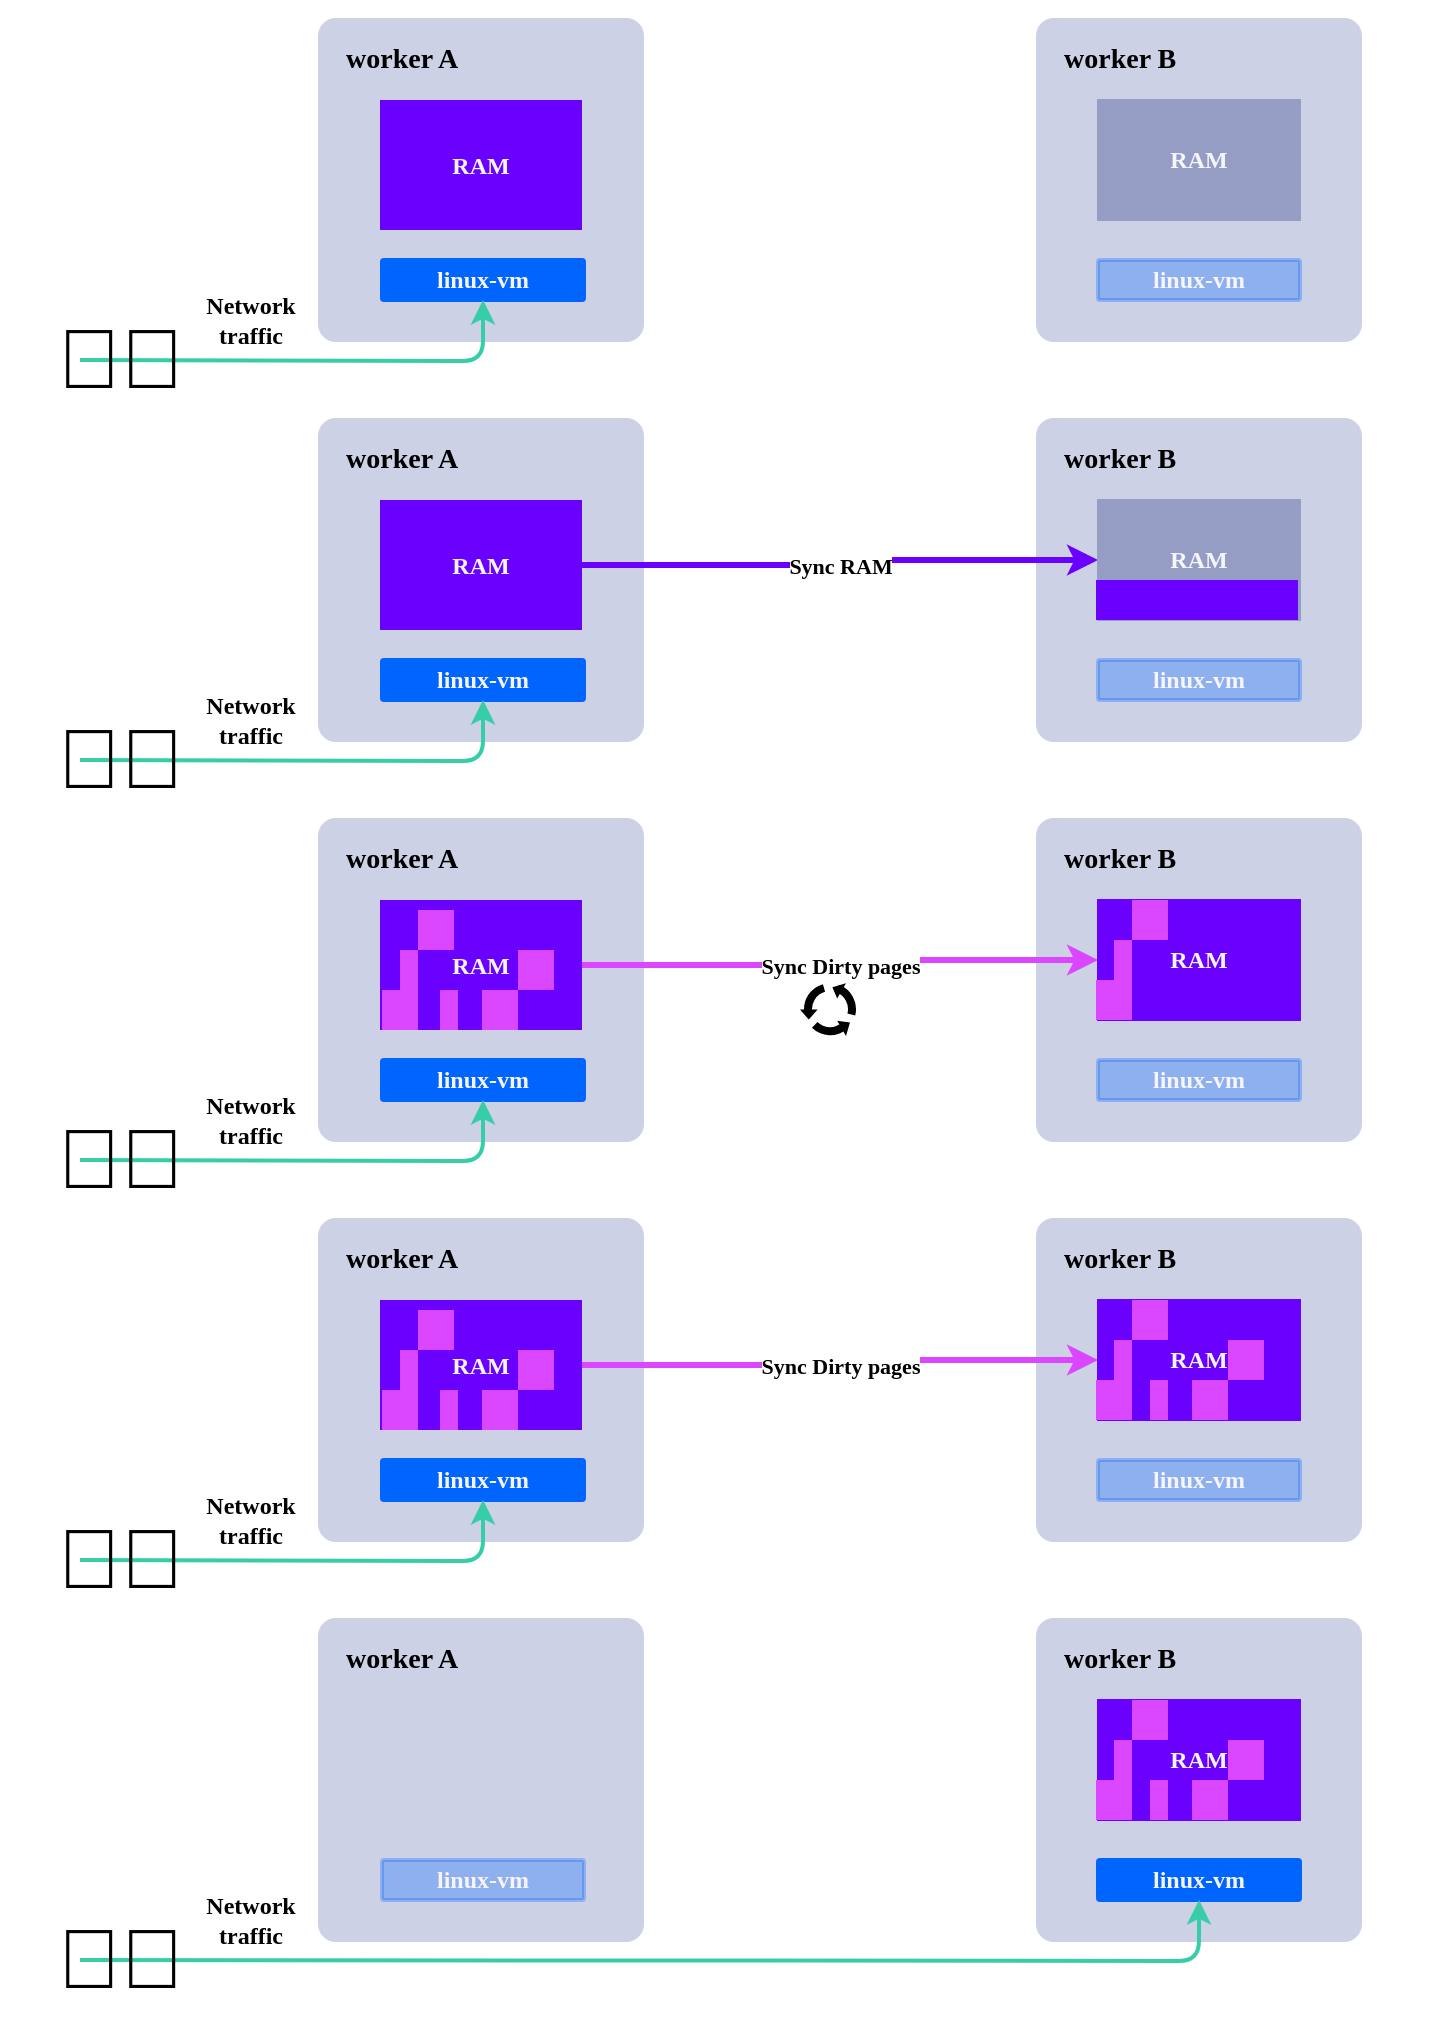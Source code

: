 <mxfile>
    <diagram id="6EXt89o7fHejoy0miyVt" name="Page-1">
        <mxGraphModel dx="894" dy="883" grid="1" gridSize="10" guides="1" tooltips="1" connect="1" arrows="1" fold="1" page="1" pageScale="1" pageWidth="850" pageHeight="1100" math="0" shadow="0">
            <root>
                <mxCell id="0"/>
                <mxCell id="1" parent="0"/>
                <mxCell id="304" value="" style="rounded=0;whiteSpace=wrap;html=1;fontFamily=JetBrains Mono;fontSource=https%3A%2F%2Ffonts.googleapis.com%2Fcss%3Ffamily%3DJetBrains%2BMono;strokeColor=none;" vertex="1" parent="1">
                    <mxGeometry x="80" y="190" width="720" height="1010" as="geometry"/>
                </mxCell>
                <mxCell id="117" value="" style="rounded=1;whiteSpace=wrap;html=1;arcSize=5;strokeWidth=2;fontFamily=JetBrains Mono;fontSource=https%3A%2F%2Ffonts.googleapis.com%2Fcss%3Ffamily%3DJetBrains%2BMono;fillColor=#cdd1e6;strokeColor=#cdd1e6;fontStyle=1" parent="1" vertex="1">
                    <mxGeometry x="240" y="400" width="161" height="160" as="geometry"/>
                </mxCell>
                <mxCell id="118" value="worker A" style="text;html=1;align=left;verticalAlign=middle;whiteSpace=wrap;rounded=0;strokeWidth=2;fontFamily=JetBrains Mono;fontSource=https%3A%2F%2Ffonts.googleapis.com%2Fcss%3Ffamily%3DJetBrains%2BMono;fontSize=14;fontStyle=1;fontColor=default;" parent="1" vertex="1">
                    <mxGeometry x="250.5" y="410" width="79.5" height="20" as="geometry"/>
                </mxCell>
                <mxCell id="120" value="" style="rounded=1;whiteSpace=wrap;html=1;arcSize=5;strokeWidth=2;fontFamily=JetBrains Mono;fontSource=https%3A%2F%2Ffonts.googleapis.com%2Fcss%3Ffamily%3DJetBrains%2BMono;fillColor=#cdd1e6;strokeColor=#cdd1e6;fontStyle=1" parent="1" vertex="1">
                    <mxGeometry x="599" y="400" width="161" height="160" as="geometry"/>
                </mxCell>
                <mxCell id="121" value="worker B" style="text;html=1;align=left;verticalAlign=middle;whiteSpace=wrap;rounded=0;strokeWidth=2;fontFamily=JetBrains Mono;fontSource=https%3A%2F%2Ffonts.googleapis.com%2Fcss%3Ffamily%3DJetBrains%2BMono;fontSize=14;fontStyle=1;fontColor=default;" parent="1" vertex="1">
                    <mxGeometry x="610" y="410" width="70" height="20" as="geometry"/>
                </mxCell>
                <mxCell id="126" style="edgeStyle=orthogonalEdgeStyle;html=1;strokeWidth=3;fillColor=#6a01ff;entryX=0;entryY=0.5;entryDx=0;entryDy=0;fontFamily=JetBrains Mono;fontSource=https%3A%2F%2Ffonts.googleapis.com%2Fcss%3Ffamily%3DJetBrains%2BMono;fontStyle=1;strokeColor=#6a01ff;" parent="1" source="139" target="140" edge="1">
                    <mxGeometry relative="1" as="geometry">
                        <mxPoint x="630" y="515" as="targetPoint"/>
                    </mxGeometry>
                </mxCell>
                <mxCell id="154" value="Sync RAM" style="edgeLabel;html=1;align=center;verticalAlign=middle;resizable=0;points=[];fontFamily=JetBrains Mono;fontColor=none;fontStyle=1" parent="126" vertex="1" connectable="0">
                    <mxGeometry x="-0.1" relative="1" as="geometry">
                        <mxPoint x="12" as="offset"/>
                    </mxGeometry>
                </mxCell>
                <mxCell id="123" value="linux-vm" style="rounded=1;whiteSpace=wrap;html=1;arcSize=5;strokeWidth=2;fontFamily=JetBrains Mono;fontSource=https%3A%2F%2Ffonts.googleapis.com%2Fcss%3Ffamily%3DJetBrains%2BMono;fillColor=#0064ff;fontColor=#f5f5fb;strokeColor=#0064ff;fontStyle=1" parent="1" vertex="1">
                    <mxGeometry x="271" y="520" width="101" height="20" as="geometry"/>
                </mxCell>
                <mxCell id="125" value="linux-vm" style="rounded=1;whiteSpace=wrap;html=1;arcSize=5;strokeWidth=2;fontFamily=JetBrains Mono;fontSource=https%3A%2F%2Ffonts.googleapis.com%2Fcss%3Ffamily%3DJetBrains%2BMono;fillColor=#0064ff;fontColor=#f5f5fb;strokeColor=#0064ff;opacity=30;fontStyle=1" parent="1" vertex="1">
                    <mxGeometry x="629" y="520" width="101" height="20" as="geometry"/>
                </mxCell>
                <mxCell id="139" value="RAM" style="rounded=0;whiteSpace=wrap;html=1;fillColor=#6a01ff;fontColor=#f5f5fb;strokeColor=none;fontFamily=JetBrains Mono;fontSource=https%3A%2F%2Ffonts.googleapis.com%2Fcss%3Ffamily%3DJetBrains%2BMono;fontStyle=1" parent="1" vertex="1">
                    <mxGeometry x="270" y="440" width="101" height="65" as="geometry"/>
                </mxCell>
                <mxCell id="140" value="RAM" style="rounded=0;whiteSpace=wrap;html=1;fillColor=#969dc4;fontColor=#f5f5fb;fontFamily=JetBrains Mono;fontSource=https%3A%2F%2Ffonts.googleapis.com%2Fcss%3Ffamily%3DJetBrains%2BMono;fontStyle=1;strokeColor=#969dc4;" parent="1" vertex="1">
                    <mxGeometry x="629" y="440" width="101" height="60" as="geometry"/>
                </mxCell>
                <mxCell id="173" value="" style="rounded=0;whiteSpace=wrap;html=1;fillColor=#6a01ff;fontColor=#f5f5fb;strokeColor=none;fontFamily=JetBrains Mono;fontSource=https%3A%2F%2Ffonts.googleapis.com%2Fcss%3Ffamily%3DJetBrains%2BMono;fontStyle=1" vertex="1" parent="1">
                    <mxGeometry x="628" y="480" width="101" height="20" as="geometry"/>
                </mxCell>
                <mxCell id="177" style="edgeStyle=orthogonalEdgeStyle;html=1;entryX=0.5;entryY=1;entryDx=0;entryDy=0;strokeWidth=2;fillColor=#38cda9;strokeColor=#38cda9;" edge="1" parent="1" target="123">
                    <mxGeometry relative="1" as="geometry">
                        <mxPoint x="120" y="570" as="sourcePoint"/>
                    </mxGeometry>
                </mxCell>
                <mxCell id="179" value="Network &lt;br&gt;traffic" style="text;html=1;align=center;verticalAlign=middle;resizable=0;points=[];autosize=1;strokeColor=none;fillColor=none;fontFamily=JetBrains Mono;fontSource=https%3A%2F%2Ffonts.googleapis.com%2Fcss%3Ffamily%3DJetBrains%2BMono;fontStyle=1" vertex="1" parent="1">
                    <mxGeometry x="170" y="530" width="70" height="40" as="geometry"/>
                </mxCell>
                <mxCell id="182" value="&lt;font style=&quot;font-size: 42px;&quot;&gt;🧑‍💻&lt;/font&gt;" style="text;html=1;align=center;verticalAlign=middle;resizable=0;points=[];autosize=1;strokeColor=none;fillColor=none;fontStyle=1" vertex="1" parent="1">
                    <mxGeometry x="100" y="540" width="80" height="60" as="geometry"/>
                </mxCell>
                <mxCell id="183" value="" style="rounded=1;whiteSpace=wrap;html=1;arcSize=5;strokeWidth=2;fontFamily=JetBrains Mono;fontSource=https%3A%2F%2Ffonts.googleapis.com%2Fcss%3Ffamily%3DJetBrains%2BMono;fillColor=#cdd1e6;strokeColor=#cdd1e6;fontStyle=1" vertex="1" parent="1">
                    <mxGeometry x="240" y="600" width="161" height="160" as="geometry"/>
                </mxCell>
                <mxCell id="184" value="worker A" style="text;html=1;align=left;verticalAlign=middle;whiteSpace=wrap;rounded=0;strokeWidth=2;fontFamily=JetBrains Mono;fontSource=https%3A%2F%2Ffonts.googleapis.com%2Fcss%3Ffamily%3DJetBrains%2BMono;fontSize=14;fontStyle=1;fontColor=default;" vertex="1" parent="1">
                    <mxGeometry x="250.5" y="610" width="79.5" height="20" as="geometry"/>
                </mxCell>
                <mxCell id="185" value="" style="rounded=1;whiteSpace=wrap;html=1;arcSize=5;strokeWidth=2;fontFamily=JetBrains Mono;fontSource=https%3A%2F%2Ffonts.googleapis.com%2Fcss%3Ffamily%3DJetBrains%2BMono;fillColor=#cdd1e6;strokeColor=#cdd1e6;fontStyle=1" vertex="1" parent="1">
                    <mxGeometry x="599" y="600" width="161" height="160" as="geometry"/>
                </mxCell>
                <mxCell id="186" value="worker B" style="text;html=1;align=left;verticalAlign=middle;whiteSpace=wrap;rounded=0;strokeWidth=2;fontFamily=JetBrains Mono;fontSource=https%3A%2F%2Ffonts.googleapis.com%2Fcss%3Ffamily%3DJetBrains%2BMono;fontSize=14;fontStyle=1;fontColor=default;" vertex="1" parent="1">
                    <mxGeometry x="610" y="610" width="70" height="20" as="geometry"/>
                </mxCell>
                <mxCell id="187" style="edgeStyle=orthogonalEdgeStyle;html=1;strokeWidth=3;fillColor=#da47ff;entryX=0;entryY=0.5;entryDx=0;entryDy=0;fontFamily=JetBrains Mono;fontSource=https%3A%2F%2Ffonts.googleapis.com%2Fcss%3Ffamily%3DJetBrains%2BMono;fontStyle=1;strokeColor=#da47ff;" edge="1" parent="1" source="191" target="192">
                    <mxGeometry relative="1" as="geometry">
                        <mxPoint x="630" y="715" as="targetPoint"/>
                    </mxGeometry>
                </mxCell>
                <mxCell id="188" value="Sync Dirty pages" style="edgeLabel;html=1;align=center;verticalAlign=middle;resizable=0;points=[];fontFamily=JetBrains Mono;fontColor=none;fontStyle=1" vertex="1" connectable="0" parent="187">
                    <mxGeometry x="-0.1" relative="1" as="geometry">
                        <mxPoint x="12" as="offset"/>
                    </mxGeometry>
                </mxCell>
                <mxCell id="189" value="linux-vm" style="rounded=1;whiteSpace=wrap;html=1;arcSize=5;strokeWidth=2;fontFamily=JetBrains Mono;fontSource=https%3A%2F%2Ffonts.googleapis.com%2Fcss%3Ffamily%3DJetBrains%2BMono;fillColor=#0064ff;fontColor=#f5f5fb;strokeColor=#0064ff;fontStyle=1" vertex="1" parent="1">
                    <mxGeometry x="271" y="720" width="101" height="20" as="geometry"/>
                </mxCell>
                <mxCell id="190" value="linux-vm" style="rounded=1;whiteSpace=wrap;html=1;arcSize=5;strokeWidth=2;fontFamily=JetBrains Mono;fontSource=https%3A%2F%2Ffonts.googleapis.com%2Fcss%3Ffamily%3DJetBrains%2BMono;fillColor=#0064ff;fontColor=#f5f5fb;strokeColor=#0064ff;opacity=30;fontStyle=1" vertex="1" parent="1">
                    <mxGeometry x="629" y="720" width="101" height="20" as="geometry"/>
                </mxCell>
                <mxCell id="191" value="RAM" style="rounded=0;whiteSpace=wrap;html=1;fillColor=#6a01ff;fontColor=#f5f5fb;strokeColor=none;fontFamily=JetBrains Mono;fontSource=https%3A%2F%2Ffonts.googleapis.com%2Fcss%3Ffamily%3DJetBrains%2BMono;fontStyle=1" vertex="1" parent="1">
                    <mxGeometry x="270" y="640" width="101" height="65" as="geometry"/>
                </mxCell>
                <mxCell id="192" value="RAM" style="rounded=0;whiteSpace=wrap;html=1;fillColor=#6a01ff;fontColor=#f5f5fb;fontFamily=JetBrains Mono;fontSource=https%3A%2F%2Ffonts.googleapis.com%2Fcss%3Ffamily%3DJetBrains%2BMono;fontStyle=1;strokeColor=#6a01ff;" vertex="1" parent="1">
                    <mxGeometry x="629" y="640" width="101" height="60" as="geometry"/>
                </mxCell>
                <mxCell id="194" style="edgeStyle=orthogonalEdgeStyle;html=1;entryX=0.5;entryY=1;entryDx=0;entryDy=0;strokeWidth=2;fillColor=#38cda9;strokeColor=#38cda9;" edge="1" parent="1" target="189">
                    <mxGeometry relative="1" as="geometry">
                        <mxPoint x="120" y="770" as="sourcePoint"/>
                    </mxGeometry>
                </mxCell>
                <mxCell id="195" value="Network &lt;br&gt;traffic" style="text;html=1;align=center;verticalAlign=middle;resizable=0;points=[];autosize=1;strokeColor=none;fillColor=none;fontFamily=JetBrains Mono;fontSource=https%3A%2F%2Ffonts.googleapis.com%2Fcss%3Ffamily%3DJetBrains%2BMono;fontStyle=1" vertex="1" parent="1">
                    <mxGeometry x="170" y="730" width="70" height="40" as="geometry"/>
                </mxCell>
                <mxCell id="196" value="&lt;font style=&quot;font-size: 42px;&quot;&gt;🧑‍💻&lt;/font&gt;" style="text;html=1;align=center;verticalAlign=middle;resizable=0;points=[];autosize=1;strokeColor=none;fillColor=none;fontStyle=1" vertex="1" parent="1">
                    <mxGeometry x="100" y="740" width="80" height="60" as="geometry"/>
                </mxCell>
                <mxCell id="205" value="" style="rounded=0;whiteSpace=wrap;html=1;fillColor=#da47ff;fontColor=#f5f5fb;strokeColor=none;fontFamily=JetBrains Mono;fontSource=https%3A%2F%2Ffonts.googleapis.com%2Fcss%3Ffamily%3DJetBrains%2BMono;fontStyle=1" vertex="1" parent="1">
                    <mxGeometry x="271" y="685" width="9" height="20" as="geometry"/>
                </mxCell>
                <mxCell id="206" value="" style="rounded=0;whiteSpace=wrap;html=1;fillColor=#da47ff;fontColor=#f5f5fb;strokeColor=none;fontFamily=JetBrains Mono;fontSource=https%3A%2F%2Ffonts.googleapis.com%2Fcss%3Ffamily%3DJetBrains%2BMono;fontStyle=1" vertex="1" parent="1">
                    <mxGeometry x="280" y="685" width="9" height="20" as="geometry"/>
                </mxCell>
                <mxCell id="207" value="" style="rounded=0;whiteSpace=wrap;html=1;fillColor=#da47ff;fontColor=#f5f5fb;strokeColor=none;fontFamily=JetBrains Mono;fontSource=https%3A%2F%2Ffonts.googleapis.com%2Fcss%3Ffamily%3DJetBrains%2BMono;fontStyle=1" vertex="1" parent="1">
                    <mxGeometry x="300" y="685" width="9" height="20" as="geometry"/>
                </mxCell>
                <mxCell id="208" value="" style="rounded=0;whiteSpace=wrap;html=1;fillColor=#da47ff;fontColor=#f5f5fb;strokeColor=none;fontFamily=JetBrains Mono;fontSource=https%3A%2F%2Ffonts.googleapis.com%2Fcss%3Ffamily%3DJetBrains%2BMono;fontStyle=1" vertex="1" parent="1">
                    <mxGeometry x="321" y="685" width="9" height="20" as="geometry"/>
                </mxCell>
                <mxCell id="209" value="" style="rounded=0;whiteSpace=wrap;html=1;fillColor=#da47ff;fontColor=#f5f5fb;strokeColor=none;fontFamily=JetBrains Mono;fontSource=https%3A%2F%2Ffonts.googleapis.com%2Fcss%3Ffamily%3DJetBrains%2BMono;fontStyle=1" vertex="1" parent="1">
                    <mxGeometry x="330" y="685" width="9" height="20" as="geometry"/>
                </mxCell>
                <mxCell id="210" value="" style="rounded=0;whiteSpace=wrap;html=1;fillColor=#da47ff;fontColor=#f5f5fb;strokeColor=none;fontFamily=JetBrains Mono;fontSource=https%3A%2F%2Ffonts.googleapis.com%2Fcss%3Ffamily%3DJetBrains%2BMono;fontStyle=1" vertex="1" parent="1">
                    <mxGeometry x="339" y="665" width="9" height="20" as="geometry"/>
                </mxCell>
                <mxCell id="211" value="" style="rounded=0;whiteSpace=wrap;html=1;fillColor=#da47ff;fontColor=#f5f5fb;strokeColor=none;fontFamily=JetBrains Mono;fontSource=https%3A%2F%2Ffonts.googleapis.com%2Fcss%3Ffamily%3DJetBrains%2BMono;fontStyle=1" vertex="1" parent="1">
                    <mxGeometry x="348" y="665" width="9" height="20" as="geometry"/>
                </mxCell>
                <mxCell id="212" value="" style="rounded=0;whiteSpace=wrap;html=1;fillColor=#da47ff;fontColor=#f5f5fb;strokeColor=none;fontFamily=JetBrains Mono;fontSource=https%3A%2F%2Ffonts.googleapis.com%2Fcss%3Ffamily%3DJetBrains%2BMono;fontStyle=1" vertex="1" parent="1">
                    <mxGeometry x="280" y="665" width="9" height="20" as="geometry"/>
                </mxCell>
                <mxCell id="213" value="" style="rounded=0;whiteSpace=wrap;html=1;fillColor=#da47ff;fontColor=#f5f5fb;strokeColor=none;fontFamily=JetBrains Mono;fontSource=https%3A%2F%2Ffonts.googleapis.com%2Fcss%3Ffamily%3DJetBrains%2BMono;fontStyle=1" vertex="1" parent="1">
                    <mxGeometry x="289" y="645" width="9" height="20" as="geometry"/>
                </mxCell>
                <mxCell id="214" value="" style="rounded=0;whiteSpace=wrap;html=1;fillColor=#da47ff;fontColor=#f5f5fb;strokeColor=none;fontFamily=JetBrains Mono;fontSource=https%3A%2F%2Ffonts.googleapis.com%2Fcss%3Ffamily%3DJetBrains%2BMono;fontStyle=1" vertex="1" parent="1">
                    <mxGeometry x="298" y="645" width="9" height="20" as="geometry"/>
                </mxCell>
                <mxCell id="215" value="" style="rounded=0;whiteSpace=wrap;html=1;fillColor=#da47ff;fontColor=#f5f5fb;strokeColor=none;fontFamily=JetBrains Mono;fontSource=https%3A%2F%2Ffonts.googleapis.com%2Fcss%3Ffamily%3DJetBrains%2BMono;fontStyle=1" vertex="1" parent="1">
                    <mxGeometry x="628" y="680" width="9" height="20" as="geometry"/>
                </mxCell>
                <mxCell id="216" value="" style="rounded=0;whiteSpace=wrap;html=1;fillColor=#da47ff;fontColor=#f5f5fb;strokeColor=none;fontFamily=JetBrains Mono;fontSource=https%3A%2F%2Ffonts.googleapis.com%2Fcss%3Ffamily%3DJetBrains%2BMono;fontStyle=1" vertex="1" parent="1">
                    <mxGeometry x="637" y="680" width="9" height="20" as="geometry"/>
                </mxCell>
                <mxCell id="217" value="" style="rounded=0;whiteSpace=wrap;html=1;fillColor=#da47ff;fontColor=#f5f5fb;strokeColor=none;fontFamily=JetBrains Mono;fontSource=https%3A%2F%2Ffonts.googleapis.com%2Fcss%3Ffamily%3DJetBrains%2BMono;fontStyle=1" vertex="1" parent="1">
                    <mxGeometry x="637" y="660" width="9" height="20" as="geometry"/>
                </mxCell>
                <mxCell id="218" value="" style="rounded=0;whiteSpace=wrap;html=1;fillColor=#da47ff;fontColor=#f5f5fb;strokeColor=none;fontFamily=JetBrains Mono;fontSource=https%3A%2F%2Ffonts.googleapis.com%2Fcss%3Ffamily%3DJetBrains%2BMono;fontStyle=1" vertex="1" parent="1">
                    <mxGeometry x="646" y="640" width="9" height="20" as="geometry"/>
                </mxCell>
                <mxCell id="219" value="" style="rounded=0;whiteSpace=wrap;html=1;fillColor=#da47ff;fontColor=#f5f5fb;strokeColor=none;fontFamily=JetBrains Mono;fontSource=https%3A%2F%2Ffonts.googleapis.com%2Fcss%3Ffamily%3DJetBrains%2BMono;fontStyle=1" vertex="1" parent="1">
                    <mxGeometry x="655" y="640" width="9" height="20" as="geometry"/>
                </mxCell>
                <mxCell id="220" value="" style="shape=image;verticalLabelPosition=bottom;labelBackgroundColor=default;verticalAlign=top;aspect=fixed;imageAspect=0;image=data:image/svg+xml,PHN2ZyB4bWxucz0iaHR0cDovL3d3dy53My5vcmcvMjAwMC9zdmciIGhlaWdodD0iMTUiIHdpZHRoPSIxNSIgdmlld0JveD0iMCAwIDE1IDE1Ij4KPHBhdGggZD0ibTYsMmE1LjUsNS41IDAgMSwwIDMsMCIgc3Ryb2tlLWRhc2hhcnJheT0iOCwzLjUiIHN0cm9rZS13aWR0aD0iMiIgc3Ryb2tlPSIjMDAwIiBmaWxsPSJub25lIi8+CjxwYXRoIGQ9Im0wLDcuNGg0LjRsLTIuMiwyLjVNOS4zLDQuNmwyLjItMy44LTMuNCwxTTkuMywxMC4ybDIuMiwzLjggMS0zLjQiLz4KPC9zdmc+;fontFamily=JetBrains Mono;fontSource=https%3A%2F%2Ffonts.googleapis.com%2Fcss%3Ffamily%3DJetBrains%2BMono;" vertex="1" parent="1">
                    <mxGeometry x="480" y="680" width="30" height="30" as="geometry"/>
                </mxCell>
                <mxCell id="221" value="" style="rounded=1;whiteSpace=wrap;html=1;arcSize=5;strokeWidth=2;fontFamily=JetBrains Mono;fontSource=https%3A%2F%2Ffonts.googleapis.com%2Fcss%3Ffamily%3DJetBrains%2BMono;fillColor=#cdd1e6;strokeColor=#cdd1e6;fontStyle=1" vertex="1" parent="1">
                    <mxGeometry x="240" y="200" width="161" height="160" as="geometry"/>
                </mxCell>
                <mxCell id="222" value="worker A" style="text;html=1;align=left;verticalAlign=middle;whiteSpace=wrap;rounded=0;strokeWidth=2;fontFamily=JetBrains Mono;fontSource=https%3A%2F%2Ffonts.googleapis.com%2Fcss%3Ffamily%3DJetBrains%2BMono;fontSize=14;fontStyle=1;fontColor=default;" vertex="1" parent="1">
                    <mxGeometry x="250.5" y="210" width="79.5" height="20" as="geometry"/>
                </mxCell>
                <mxCell id="223" value="" style="rounded=1;whiteSpace=wrap;html=1;arcSize=5;strokeWidth=2;fontFamily=JetBrains Mono;fontSource=https%3A%2F%2Ffonts.googleapis.com%2Fcss%3Ffamily%3DJetBrains%2BMono;fillColor=#cdd1e6;strokeColor=#cdd1e6;fontStyle=1" vertex="1" parent="1">
                    <mxGeometry x="599" y="200" width="161" height="160" as="geometry"/>
                </mxCell>
                <mxCell id="224" value="worker B" style="text;html=1;align=left;verticalAlign=middle;whiteSpace=wrap;rounded=0;strokeWidth=2;fontFamily=JetBrains Mono;fontSource=https%3A%2F%2Ffonts.googleapis.com%2Fcss%3Ffamily%3DJetBrains%2BMono;fontSize=14;fontStyle=1;fontColor=default;" vertex="1" parent="1">
                    <mxGeometry x="610" y="210" width="70" height="20" as="geometry"/>
                </mxCell>
                <mxCell id="227" value="linux-vm" style="rounded=1;whiteSpace=wrap;html=1;arcSize=5;strokeWidth=2;fontFamily=JetBrains Mono;fontSource=https%3A%2F%2Ffonts.googleapis.com%2Fcss%3Ffamily%3DJetBrains%2BMono;fillColor=#0064ff;fontColor=#f5f5fb;strokeColor=#0064ff;fontStyle=1" vertex="1" parent="1">
                    <mxGeometry x="271" y="320" width="101" height="20" as="geometry"/>
                </mxCell>
                <mxCell id="228" value="linux-vm" style="rounded=1;whiteSpace=wrap;html=1;arcSize=5;strokeWidth=2;fontFamily=JetBrains Mono;fontSource=https%3A%2F%2Ffonts.googleapis.com%2Fcss%3Ffamily%3DJetBrains%2BMono;fillColor=#0064ff;fontColor=#f5f5fb;strokeColor=#0064ff;opacity=30;fontStyle=1" vertex="1" parent="1">
                    <mxGeometry x="629" y="320" width="101" height="20" as="geometry"/>
                </mxCell>
                <mxCell id="229" value="RAM" style="rounded=0;whiteSpace=wrap;html=1;fillColor=#6a01ff;fontColor=#f5f5fb;strokeColor=none;fontFamily=JetBrains Mono;fontSource=https%3A%2F%2Ffonts.googleapis.com%2Fcss%3Ffamily%3DJetBrains%2BMono;fontStyle=1" vertex="1" parent="1">
                    <mxGeometry x="270" y="240" width="101" height="65" as="geometry"/>
                </mxCell>
                <mxCell id="230" value="RAM" style="rounded=0;whiteSpace=wrap;html=1;fillColor=#969dc4;fontColor=#f5f5fb;fontFamily=JetBrains Mono;fontSource=https%3A%2F%2Ffonts.googleapis.com%2Fcss%3Ffamily%3DJetBrains%2BMono;fontStyle=1;strokeColor=#969dc4;" vertex="1" parent="1">
                    <mxGeometry x="629" y="240" width="101" height="60" as="geometry"/>
                </mxCell>
                <mxCell id="232" style="edgeStyle=orthogonalEdgeStyle;html=1;entryX=0.5;entryY=1;entryDx=0;entryDy=0;strokeWidth=2;fillColor=#38cda9;strokeColor=#38cda9;" edge="1" parent="1" target="227">
                    <mxGeometry relative="1" as="geometry">
                        <mxPoint x="120" y="370" as="sourcePoint"/>
                    </mxGeometry>
                </mxCell>
                <mxCell id="233" value="Network &lt;br&gt;traffic" style="text;html=1;align=center;verticalAlign=middle;resizable=0;points=[];autosize=1;strokeColor=none;fillColor=none;fontFamily=JetBrains Mono;fontSource=https%3A%2F%2Ffonts.googleapis.com%2Fcss%3Ffamily%3DJetBrains%2BMono;fontStyle=1" vertex="1" parent="1">
                    <mxGeometry x="170" y="330" width="70" height="40" as="geometry"/>
                </mxCell>
                <mxCell id="234" value="&lt;font style=&quot;font-size: 42px;&quot;&gt;🧑‍💻&lt;/font&gt;" style="text;html=1;align=center;verticalAlign=middle;resizable=0;points=[];autosize=1;strokeColor=none;fillColor=none;fontStyle=1" vertex="1" parent="1">
                    <mxGeometry x="100" y="340" width="80" height="60" as="geometry"/>
                </mxCell>
                <mxCell id="235" value="" style="rounded=1;whiteSpace=wrap;html=1;arcSize=5;strokeWidth=2;fontFamily=JetBrains Mono;fontSource=https%3A%2F%2Ffonts.googleapis.com%2Fcss%3Ffamily%3DJetBrains%2BMono;fillColor=#cdd1e6;strokeColor=#cdd1e6;fontStyle=1" vertex="1" parent="1">
                    <mxGeometry x="240" y="800" width="161" height="160" as="geometry"/>
                </mxCell>
                <mxCell id="236" value="worker A" style="text;html=1;align=left;verticalAlign=middle;whiteSpace=wrap;rounded=0;strokeWidth=2;fontFamily=JetBrains Mono;fontSource=https%3A%2F%2Ffonts.googleapis.com%2Fcss%3Ffamily%3DJetBrains%2BMono;fontSize=14;fontStyle=1;fontColor=default;" vertex="1" parent="1">
                    <mxGeometry x="250.5" y="810" width="79.5" height="20" as="geometry"/>
                </mxCell>
                <mxCell id="237" value="" style="rounded=1;whiteSpace=wrap;html=1;arcSize=5;strokeWidth=2;fontFamily=JetBrains Mono;fontSource=https%3A%2F%2Ffonts.googleapis.com%2Fcss%3Ffamily%3DJetBrains%2BMono;fillColor=#cdd1e6;strokeColor=#cdd1e6;fontStyle=1" vertex="1" parent="1">
                    <mxGeometry x="599" y="800" width="161" height="160" as="geometry"/>
                </mxCell>
                <mxCell id="238" value="worker B" style="text;html=1;align=left;verticalAlign=middle;whiteSpace=wrap;rounded=0;strokeWidth=2;fontFamily=JetBrains Mono;fontSource=https%3A%2F%2Ffonts.googleapis.com%2Fcss%3Ffamily%3DJetBrains%2BMono;fontSize=14;fontStyle=1;fontColor=default;" vertex="1" parent="1">
                    <mxGeometry x="610" y="810" width="70" height="20" as="geometry"/>
                </mxCell>
                <mxCell id="239" style="edgeStyle=orthogonalEdgeStyle;html=1;strokeWidth=3;fillColor=#da47ff;entryX=0;entryY=0.5;entryDx=0;entryDy=0;fontFamily=JetBrains Mono;fontSource=https%3A%2F%2Ffonts.googleapis.com%2Fcss%3Ffamily%3DJetBrains%2BMono;fontStyle=1;strokeColor=#da47ff;" edge="1" parent="1" source="243" target="244">
                    <mxGeometry relative="1" as="geometry">
                        <mxPoint x="630" y="915" as="targetPoint"/>
                    </mxGeometry>
                </mxCell>
                <mxCell id="240" value="Sync Dirty pages" style="edgeLabel;html=1;align=center;verticalAlign=middle;resizable=0;points=[];fontFamily=JetBrains Mono;fontColor=none;fontStyle=1" vertex="1" connectable="0" parent="239">
                    <mxGeometry x="-0.1" relative="1" as="geometry">
                        <mxPoint x="12" as="offset"/>
                    </mxGeometry>
                </mxCell>
                <mxCell id="241" value="linux-vm" style="rounded=1;whiteSpace=wrap;html=1;arcSize=5;strokeWidth=2;fontFamily=JetBrains Mono;fontSource=https%3A%2F%2Ffonts.googleapis.com%2Fcss%3Ffamily%3DJetBrains%2BMono;fillColor=#0064ff;fontColor=#f5f5fb;strokeColor=#0064ff;fontStyle=1" vertex="1" parent="1">
                    <mxGeometry x="271" y="920" width="101" height="20" as="geometry"/>
                </mxCell>
                <mxCell id="242" value="linux-vm" style="rounded=1;whiteSpace=wrap;html=1;arcSize=5;strokeWidth=2;fontFamily=JetBrains Mono;fontSource=https%3A%2F%2Ffonts.googleapis.com%2Fcss%3Ffamily%3DJetBrains%2BMono;fillColor=#0064ff;fontColor=#f5f5fb;strokeColor=#0064ff;opacity=30;fontStyle=1" vertex="1" parent="1">
                    <mxGeometry x="629" y="920" width="101" height="20" as="geometry"/>
                </mxCell>
                <mxCell id="243" value="RAM" style="rounded=0;whiteSpace=wrap;html=1;fillColor=#6a01ff;fontColor=#f5f5fb;strokeColor=none;fontFamily=JetBrains Mono;fontSource=https%3A%2F%2Ffonts.googleapis.com%2Fcss%3Ffamily%3DJetBrains%2BMono;fontStyle=1" vertex="1" parent="1">
                    <mxGeometry x="270" y="840" width="101" height="65" as="geometry"/>
                </mxCell>
                <mxCell id="244" value="RAM" style="rounded=0;whiteSpace=wrap;html=1;fillColor=#6a01ff;fontColor=#f5f5fb;fontFamily=JetBrains Mono;fontSource=https%3A%2F%2Ffonts.googleapis.com%2Fcss%3Ffamily%3DJetBrains%2BMono;fontStyle=1;strokeColor=#6a01ff;" vertex="1" parent="1">
                    <mxGeometry x="629" y="840" width="101" height="60" as="geometry"/>
                </mxCell>
                <mxCell id="245" style="edgeStyle=orthogonalEdgeStyle;html=1;entryX=0.5;entryY=1;entryDx=0;entryDy=0;strokeWidth=2;fillColor=#38cda9;strokeColor=#38cda9;" edge="1" parent="1" target="241">
                    <mxGeometry relative="1" as="geometry">
                        <mxPoint x="120" y="970" as="sourcePoint"/>
                    </mxGeometry>
                </mxCell>
                <mxCell id="246" value="Network &lt;br&gt;traffic" style="text;html=1;align=center;verticalAlign=middle;resizable=0;points=[];autosize=1;strokeColor=none;fillColor=none;fontFamily=JetBrains Mono;fontSource=https%3A%2F%2Ffonts.googleapis.com%2Fcss%3Ffamily%3DJetBrains%2BMono;fontStyle=1" vertex="1" parent="1">
                    <mxGeometry x="170" y="930" width="70" height="40" as="geometry"/>
                </mxCell>
                <mxCell id="247" value="&lt;font style=&quot;font-size: 42px;&quot;&gt;🧑‍💻&lt;/font&gt;" style="text;html=1;align=center;verticalAlign=middle;resizable=0;points=[];autosize=1;strokeColor=none;fillColor=none;fontStyle=1" vertex="1" parent="1">
                    <mxGeometry x="100" y="940" width="80" height="60" as="geometry"/>
                </mxCell>
                <mxCell id="248" value="" style="rounded=0;whiteSpace=wrap;html=1;fillColor=#da47ff;fontColor=#f5f5fb;strokeColor=none;fontFamily=JetBrains Mono;fontSource=https%3A%2F%2Ffonts.googleapis.com%2Fcss%3Ffamily%3DJetBrains%2BMono;fontStyle=1" vertex="1" parent="1">
                    <mxGeometry x="271" y="885" width="9" height="20" as="geometry"/>
                </mxCell>
                <mxCell id="249" value="" style="rounded=0;whiteSpace=wrap;html=1;fillColor=#da47ff;fontColor=#f5f5fb;strokeColor=none;fontFamily=JetBrains Mono;fontSource=https%3A%2F%2Ffonts.googleapis.com%2Fcss%3Ffamily%3DJetBrains%2BMono;fontStyle=1" vertex="1" parent="1">
                    <mxGeometry x="280" y="885" width="9" height="20" as="geometry"/>
                </mxCell>
                <mxCell id="250" value="" style="rounded=0;whiteSpace=wrap;html=1;fillColor=#da47ff;fontColor=#f5f5fb;strokeColor=none;fontFamily=JetBrains Mono;fontSource=https%3A%2F%2Ffonts.googleapis.com%2Fcss%3Ffamily%3DJetBrains%2BMono;fontStyle=1" vertex="1" parent="1">
                    <mxGeometry x="300" y="885" width="9" height="20" as="geometry"/>
                </mxCell>
                <mxCell id="251" value="" style="rounded=0;whiteSpace=wrap;html=1;fillColor=#da47ff;fontColor=#f5f5fb;strokeColor=none;fontFamily=JetBrains Mono;fontSource=https%3A%2F%2Ffonts.googleapis.com%2Fcss%3Ffamily%3DJetBrains%2BMono;fontStyle=1" vertex="1" parent="1">
                    <mxGeometry x="321" y="885" width="9" height="20" as="geometry"/>
                </mxCell>
                <mxCell id="252" value="" style="rounded=0;whiteSpace=wrap;html=1;fillColor=#da47ff;fontColor=#f5f5fb;strokeColor=none;fontFamily=JetBrains Mono;fontSource=https%3A%2F%2Ffonts.googleapis.com%2Fcss%3Ffamily%3DJetBrains%2BMono;fontStyle=1" vertex="1" parent="1">
                    <mxGeometry x="330" y="885" width="9" height="20" as="geometry"/>
                </mxCell>
                <mxCell id="253" value="" style="rounded=0;whiteSpace=wrap;html=1;fillColor=#da47ff;fontColor=#f5f5fb;strokeColor=none;fontFamily=JetBrains Mono;fontSource=https%3A%2F%2Ffonts.googleapis.com%2Fcss%3Ffamily%3DJetBrains%2BMono;fontStyle=1" vertex="1" parent="1">
                    <mxGeometry x="339" y="865" width="9" height="20" as="geometry"/>
                </mxCell>
                <mxCell id="254" value="" style="rounded=0;whiteSpace=wrap;html=1;fillColor=#da47ff;fontColor=#f5f5fb;strokeColor=none;fontFamily=JetBrains Mono;fontSource=https%3A%2F%2Ffonts.googleapis.com%2Fcss%3Ffamily%3DJetBrains%2BMono;fontStyle=1" vertex="1" parent="1">
                    <mxGeometry x="348" y="865" width="9" height="20" as="geometry"/>
                </mxCell>
                <mxCell id="255" value="" style="rounded=0;whiteSpace=wrap;html=1;fillColor=#da47ff;fontColor=#f5f5fb;strokeColor=none;fontFamily=JetBrains Mono;fontSource=https%3A%2F%2Ffonts.googleapis.com%2Fcss%3Ffamily%3DJetBrains%2BMono;fontStyle=1" vertex="1" parent="1">
                    <mxGeometry x="280" y="865" width="9" height="20" as="geometry"/>
                </mxCell>
                <mxCell id="256" value="" style="rounded=0;whiteSpace=wrap;html=1;fillColor=#da47ff;fontColor=#f5f5fb;strokeColor=none;fontFamily=JetBrains Mono;fontSource=https%3A%2F%2Ffonts.googleapis.com%2Fcss%3Ffamily%3DJetBrains%2BMono;fontStyle=1" vertex="1" parent="1">
                    <mxGeometry x="289" y="845" width="9" height="20" as="geometry"/>
                </mxCell>
                <mxCell id="257" value="" style="rounded=0;whiteSpace=wrap;html=1;fillColor=#da47ff;fontColor=#f5f5fb;strokeColor=none;fontFamily=JetBrains Mono;fontSource=https%3A%2F%2Ffonts.googleapis.com%2Fcss%3Ffamily%3DJetBrains%2BMono;fontStyle=1" vertex="1" parent="1">
                    <mxGeometry x="298" y="845" width="9" height="20" as="geometry"/>
                </mxCell>
                <mxCell id="258" value="" style="rounded=0;whiteSpace=wrap;html=1;fillColor=#da47ff;fontColor=#f5f5fb;strokeColor=none;fontFamily=JetBrains Mono;fontSource=https%3A%2F%2Ffonts.googleapis.com%2Fcss%3Ffamily%3DJetBrains%2BMono;fontStyle=1" vertex="1" parent="1">
                    <mxGeometry x="628" y="880" width="9" height="20" as="geometry"/>
                </mxCell>
                <mxCell id="259" value="" style="rounded=0;whiteSpace=wrap;html=1;fillColor=#da47ff;fontColor=#f5f5fb;strokeColor=none;fontFamily=JetBrains Mono;fontSource=https%3A%2F%2Ffonts.googleapis.com%2Fcss%3Ffamily%3DJetBrains%2BMono;fontStyle=1" vertex="1" parent="1">
                    <mxGeometry x="637" y="880" width="9" height="20" as="geometry"/>
                </mxCell>
                <mxCell id="260" value="" style="rounded=0;whiteSpace=wrap;html=1;fillColor=#da47ff;fontColor=#f5f5fb;strokeColor=none;fontFamily=JetBrains Mono;fontSource=https%3A%2F%2Ffonts.googleapis.com%2Fcss%3Ffamily%3DJetBrains%2BMono;fontStyle=1" vertex="1" parent="1">
                    <mxGeometry x="637" y="860" width="9" height="20" as="geometry"/>
                </mxCell>
                <mxCell id="261" value="" style="rounded=0;whiteSpace=wrap;html=1;fillColor=#da47ff;fontColor=#f5f5fb;strokeColor=none;fontFamily=JetBrains Mono;fontSource=https%3A%2F%2Ffonts.googleapis.com%2Fcss%3Ffamily%3DJetBrains%2BMono;fontStyle=1" vertex="1" parent="1">
                    <mxGeometry x="646" y="840" width="9" height="20" as="geometry"/>
                </mxCell>
                <mxCell id="262" value="" style="rounded=0;whiteSpace=wrap;html=1;fillColor=#da47ff;fontColor=#f5f5fb;strokeColor=none;fontFamily=JetBrains Mono;fontSource=https%3A%2F%2Ffonts.googleapis.com%2Fcss%3Ffamily%3DJetBrains%2BMono;fontStyle=1" vertex="1" parent="1">
                    <mxGeometry x="655" y="840" width="9" height="20" as="geometry"/>
                </mxCell>
                <mxCell id="266" value="" style="rounded=0;whiteSpace=wrap;html=1;fillColor=#da47ff;fontColor=#f5f5fb;strokeColor=none;fontFamily=JetBrains Mono;fontSource=https%3A%2F%2Ffonts.googleapis.com%2Fcss%3Ffamily%3DJetBrains%2BMono;fontStyle=1" vertex="1" parent="1">
                    <mxGeometry x="655" y="880" width="9" height="20" as="geometry"/>
                </mxCell>
                <mxCell id="267" value="" style="rounded=0;whiteSpace=wrap;html=1;fillColor=#da47ff;fontColor=#f5f5fb;strokeColor=none;fontFamily=JetBrains Mono;fontSource=https%3A%2F%2Ffonts.googleapis.com%2Fcss%3Ffamily%3DJetBrains%2BMono;fontStyle=1" vertex="1" parent="1">
                    <mxGeometry x="676" y="880" width="9" height="20" as="geometry"/>
                </mxCell>
                <mxCell id="268" value="" style="rounded=0;whiteSpace=wrap;html=1;fillColor=#da47ff;fontColor=#f5f5fb;strokeColor=none;fontFamily=JetBrains Mono;fontSource=https%3A%2F%2Ffonts.googleapis.com%2Fcss%3Ffamily%3DJetBrains%2BMono;fontStyle=1" vertex="1" parent="1">
                    <mxGeometry x="685" y="880" width="9" height="20" as="geometry"/>
                </mxCell>
                <mxCell id="269" value="" style="rounded=0;whiteSpace=wrap;html=1;fillColor=#da47ff;fontColor=#f5f5fb;strokeColor=none;fontFamily=JetBrains Mono;fontSource=https%3A%2F%2Ffonts.googleapis.com%2Fcss%3Ffamily%3DJetBrains%2BMono;fontStyle=1" vertex="1" parent="1">
                    <mxGeometry x="694" y="860" width="9" height="20" as="geometry"/>
                </mxCell>
                <mxCell id="270" value="" style="rounded=0;whiteSpace=wrap;html=1;fillColor=#da47ff;fontColor=#f5f5fb;strokeColor=none;fontFamily=JetBrains Mono;fontSource=https%3A%2F%2Ffonts.googleapis.com%2Fcss%3Ffamily%3DJetBrains%2BMono;fontStyle=1" vertex="1" parent="1">
                    <mxGeometry x="703" y="860" width="9" height="20" as="geometry"/>
                </mxCell>
                <mxCell id="271" value="" style="rounded=1;whiteSpace=wrap;html=1;arcSize=5;strokeWidth=2;fontFamily=JetBrains Mono;fontSource=https%3A%2F%2Ffonts.googleapis.com%2Fcss%3Ffamily%3DJetBrains%2BMono;fillColor=#cdd1e6;strokeColor=#cdd1e6;fontStyle=1" vertex="1" parent="1">
                    <mxGeometry x="240" y="1000" width="161" height="160" as="geometry"/>
                </mxCell>
                <mxCell id="272" value="worker A" style="text;html=1;align=left;verticalAlign=middle;whiteSpace=wrap;rounded=0;strokeWidth=2;fontFamily=JetBrains Mono;fontSource=https%3A%2F%2Ffonts.googleapis.com%2Fcss%3Ffamily%3DJetBrains%2BMono;fontSize=14;fontStyle=1;fontColor=default;" vertex="1" parent="1">
                    <mxGeometry x="250.5" y="1010" width="79.5" height="20" as="geometry"/>
                </mxCell>
                <mxCell id="273" value="" style="rounded=1;whiteSpace=wrap;html=1;arcSize=5;strokeWidth=2;fontFamily=JetBrains Mono;fontSource=https%3A%2F%2Ffonts.googleapis.com%2Fcss%3Ffamily%3DJetBrains%2BMono;fillColor=#cdd1e6;strokeColor=#cdd1e6;fontStyle=1" vertex="1" parent="1">
                    <mxGeometry x="599" y="1000" width="161" height="160" as="geometry"/>
                </mxCell>
                <mxCell id="274" value="worker B" style="text;html=1;align=left;verticalAlign=middle;whiteSpace=wrap;rounded=0;strokeWidth=2;fontFamily=JetBrains Mono;fontSource=https%3A%2F%2Ffonts.googleapis.com%2Fcss%3Ffamily%3DJetBrains%2BMono;fontSize=14;fontStyle=1;fontColor=default;" vertex="1" parent="1">
                    <mxGeometry x="610" y="1010" width="70" height="20" as="geometry"/>
                </mxCell>
                <mxCell id="277" value="linux-vm" style="rounded=1;whiteSpace=wrap;html=1;arcSize=5;strokeWidth=2;fontFamily=JetBrains Mono;fontSource=https%3A%2F%2Ffonts.googleapis.com%2Fcss%3Ffamily%3DJetBrains%2BMono;fillColor=#0064ff;fontColor=#f5f5fb;strokeColor=#0064ff;fontStyle=1;opacity=30;" vertex="1" parent="1">
                    <mxGeometry x="271" y="1120" width="101" height="20" as="geometry"/>
                </mxCell>
                <mxCell id="278" value="linux-vm" style="rounded=1;whiteSpace=wrap;html=1;arcSize=5;strokeWidth=2;fontFamily=JetBrains Mono;fontSource=https%3A%2F%2Ffonts.googleapis.com%2Fcss%3Ffamily%3DJetBrains%2BMono;fillColor=#0064ff;fontColor=#f5f5fb;strokeColor=#0064ff;fontStyle=1" vertex="1" parent="1">
                    <mxGeometry x="629" y="1120" width="101" height="20" as="geometry"/>
                </mxCell>
                <mxCell id="280" value="RAM" style="rounded=0;whiteSpace=wrap;html=1;fillColor=#6a01ff;fontColor=#f5f5fb;fontFamily=JetBrains Mono;fontSource=https%3A%2F%2Ffonts.googleapis.com%2Fcss%3Ffamily%3DJetBrains%2BMono;fontStyle=1;strokeColor=#6a01ff;" vertex="1" parent="1">
                    <mxGeometry x="629" y="1040" width="101" height="60" as="geometry"/>
                </mxCell>
                <mxCell id="281" style="edgeStyle=orthogonalEdgeStyle;html=1;entryX=0.5;entryY=1;entryDx=0;entryDy=0;strokeWidth=2;fillColor=#38cda9;strokeColor=#38cda9;" edge="1" parent="1" target="278">
                    <mxGeometry relative="1" as="geometry">
                        <mxPoint x="120" y="1170" as="sourcePoint"/>
                    </mxGeometry>
                </mxCell>
                <mxCell id="282" value="Network &lt;br&gt;traffic" style="text;html=1;align=center;verticalAlign=middle;resizable=0;points=[];autosize=1;strokeColor=none;fillColor=none;fontFamily=JetBrains Mono;fontSource=https%3A%2F%2Ffonts.googleapis.com%2Fcss%3Ffamily%3DJetBrains%2BMono;fontStyle=1" vertex="1" parent="1">
                    <mxGeometry x="170" y="1130" width="70" height="40" as="geometry"/>
                </mxCell>
                <mxCell id="283" value="&lt;font style=&quot;font-size: 42px;&quot;&gt;🧑‍💻&lt;/font&gt;" style="text;html=1;align=center;verticalAlign=middle;resizable=0;points=[];autosize=1;strokeColor=none;fillColor=none;fontStyle=1" vertex="1" parent="1">
                    <mxGeometry x="100" y="1140" width="80" height="60" as="geometry"/>
                </mxCell>
                <mxCell id="294" value="" style="rounded=0;whiteSpace=wrap;html=1;fillColor=#da47ff;fontColor=#f5f5fb;strokeColor=none;fontFamily=JetBrains Mono;fontSource=https%3A%2F%2Ffonts.googleapis.com%2Fcss%3Ffamily%3DJetBrains%2BMono;fontStyle=1" vertex="1" parent="1">
                    <mxGeometry x="628" y="1080" width="9" height="20" as="geometry"/>
                </mxCell>
                <mxCell id="295" value="" style="rounded=0;whiteSpace=wrap;html=1;fillColor=#da47ff;fontColor=#f5f5fb;strokeColor=none;fontFamily=JetBrains Mono;fontSource=https%3A%2F%2Ffonts.googleapis.com%2Fcss%3Ffamily%3DJetBrains%2BMono;fontStyle=1" vertex="1" parent="1">
                    <mxGeometry x="637" y="1080" width="9" height="20" as="geometry"/>
                </mxCell>
                <mxCell id="296" value="" style="rounded=0;whiteSpace=wrap;html=1;fillColor=#da47ff;fontColor=#f5f5fb;strokeColor=none;fontFamily=JetBrains Mono;fontSource=https%3A%2F%2Ffonts.googleapis.com%2Fcss%3Ffamily%3DJetBrains%2BMono;fontStyle=1" vertex="1" parent="1">
                    <mxGeometry x="637" y="1060" width="9" height="20" as="geometry"/>
                </mxCell>
                <mxCell id="297" value="" style="rounded=0;whiteSpace=wrap;html=1;fillColor=#da47ff;fontColor=#f5f5fb;strokeColor=none;fontFamily=JetBrains Mono;fontSource=https%3A%2F%2Ffonts.googleapis.com%2Fcss%3Ffamily%3DJetBrains%2BMono;fontStyle=1" vertex="1" parent="1">
                    <mxGeometry x="646" y="1040" width="9" height="20" as="geometry"/>
                </mxCell>
                <mxCell id="298" value="" style="rounded=0;whiteSpace=wrap;html=1;fillColor=#da47ff;fontColor=#f5f5fb;strokeColor=none;fontFamily=JetBrains Mono;fontSource=https%3A%2F%2Ffonts.googleapis.com%2Fcss%3Ffamily%3DJetBrains%2BMono;fontStyle=1" vertex="1" parent="1">
                    <mxGeometry x="655" y="1040" width="9" height="20" as="geometry"/>
                </mxCell>
                <mxCell id="299" value="" style="rounded=0;whiteSpace=wrap;html=1;fillColor=#da47ff;fontColor=#f5f5fb;strokeColor=none;fontFamily=JetBrains Mono;fontSource=https%3A%2F%2Ffonts.googleapis.com%2Fcss%3Ffamily%3DJetBrains%2BMono;fontStyle=1" vertex="1" parent="1">
                    <mxGeometry x="655" y="1080" width="9" height="20" as="geometry"/>
                </mxCell>
                <mxCell id="300" value="" style="rounded=0;whiteSpace=wrap;html=1;fillColor=#da47ff;fontColor=#f5f5fb;strokeColor=none;fontFamily=JetBrains Mono;fontSource=https%3A%2F%2Ffonts.googleapis.com%2Fcss%3Ffamily%3DJetBrains%2BMono;fontStyle=1" vertex="1" parent="1">
                    <mxGeometry x="676" y="1080" width="9" height="20" as="geometry"/>
                </mxCell>
                <mxCell id="301" value="" style="rounded=0;whiteSpace=wrap;html=1;fillColor=#da47ff;fontColor=#f5f5fb;strokeColor=none;fontFamily=JetBrains Mono;fontSource=https%3A%2F%2Ffonts.googleapis.com%2Fcss%3Ffamily%3DJetBrains%2BMono;fontStyle=1" vertex="1" parent="1">
                    <mxGeometry x="685" y="1080" width="9" height="20" as="geometry"/>
                </mxCell>
                <mxCell id="302" value="" style="rounded=0;whiteSpace=wrap;html=1;fillColor=#da47ff;fontColor=#f5f5fb;strokeColor=none;fontFamily=JetBrains Mono;fontSource=https%3A%2F%2Ffonts.googleapis.com%2Fcss%3Ffamily%3DJetBrains%2BMono;fontStyle=1" vertex="1" parent="1">
                    <mxGeometry x="694" y="1060" width="9" height="20" as="geometry"/>
                </mxCell>
                <mxCell id="303" value="" style="rounded=0;whiteSpace=wrap;html=1;fillColor=#da47ff;fontColor=#f5f5fb;strokeColor=none;fontFamily=JetBrains Mono;fontSource=https%3A%2F%2Ffonts.googleapis.com%2Fcss%3Ffamily%3DJetBrains%2BMono;fontStyle=1" vertex="1" parent="1">
                    <mxGeometry x="703" y="1060" width="9" height="20" as="geometry"/>
                </mxCell>
            </root>
        </mxGraphModel>
    </diagram>
</mxfile>
